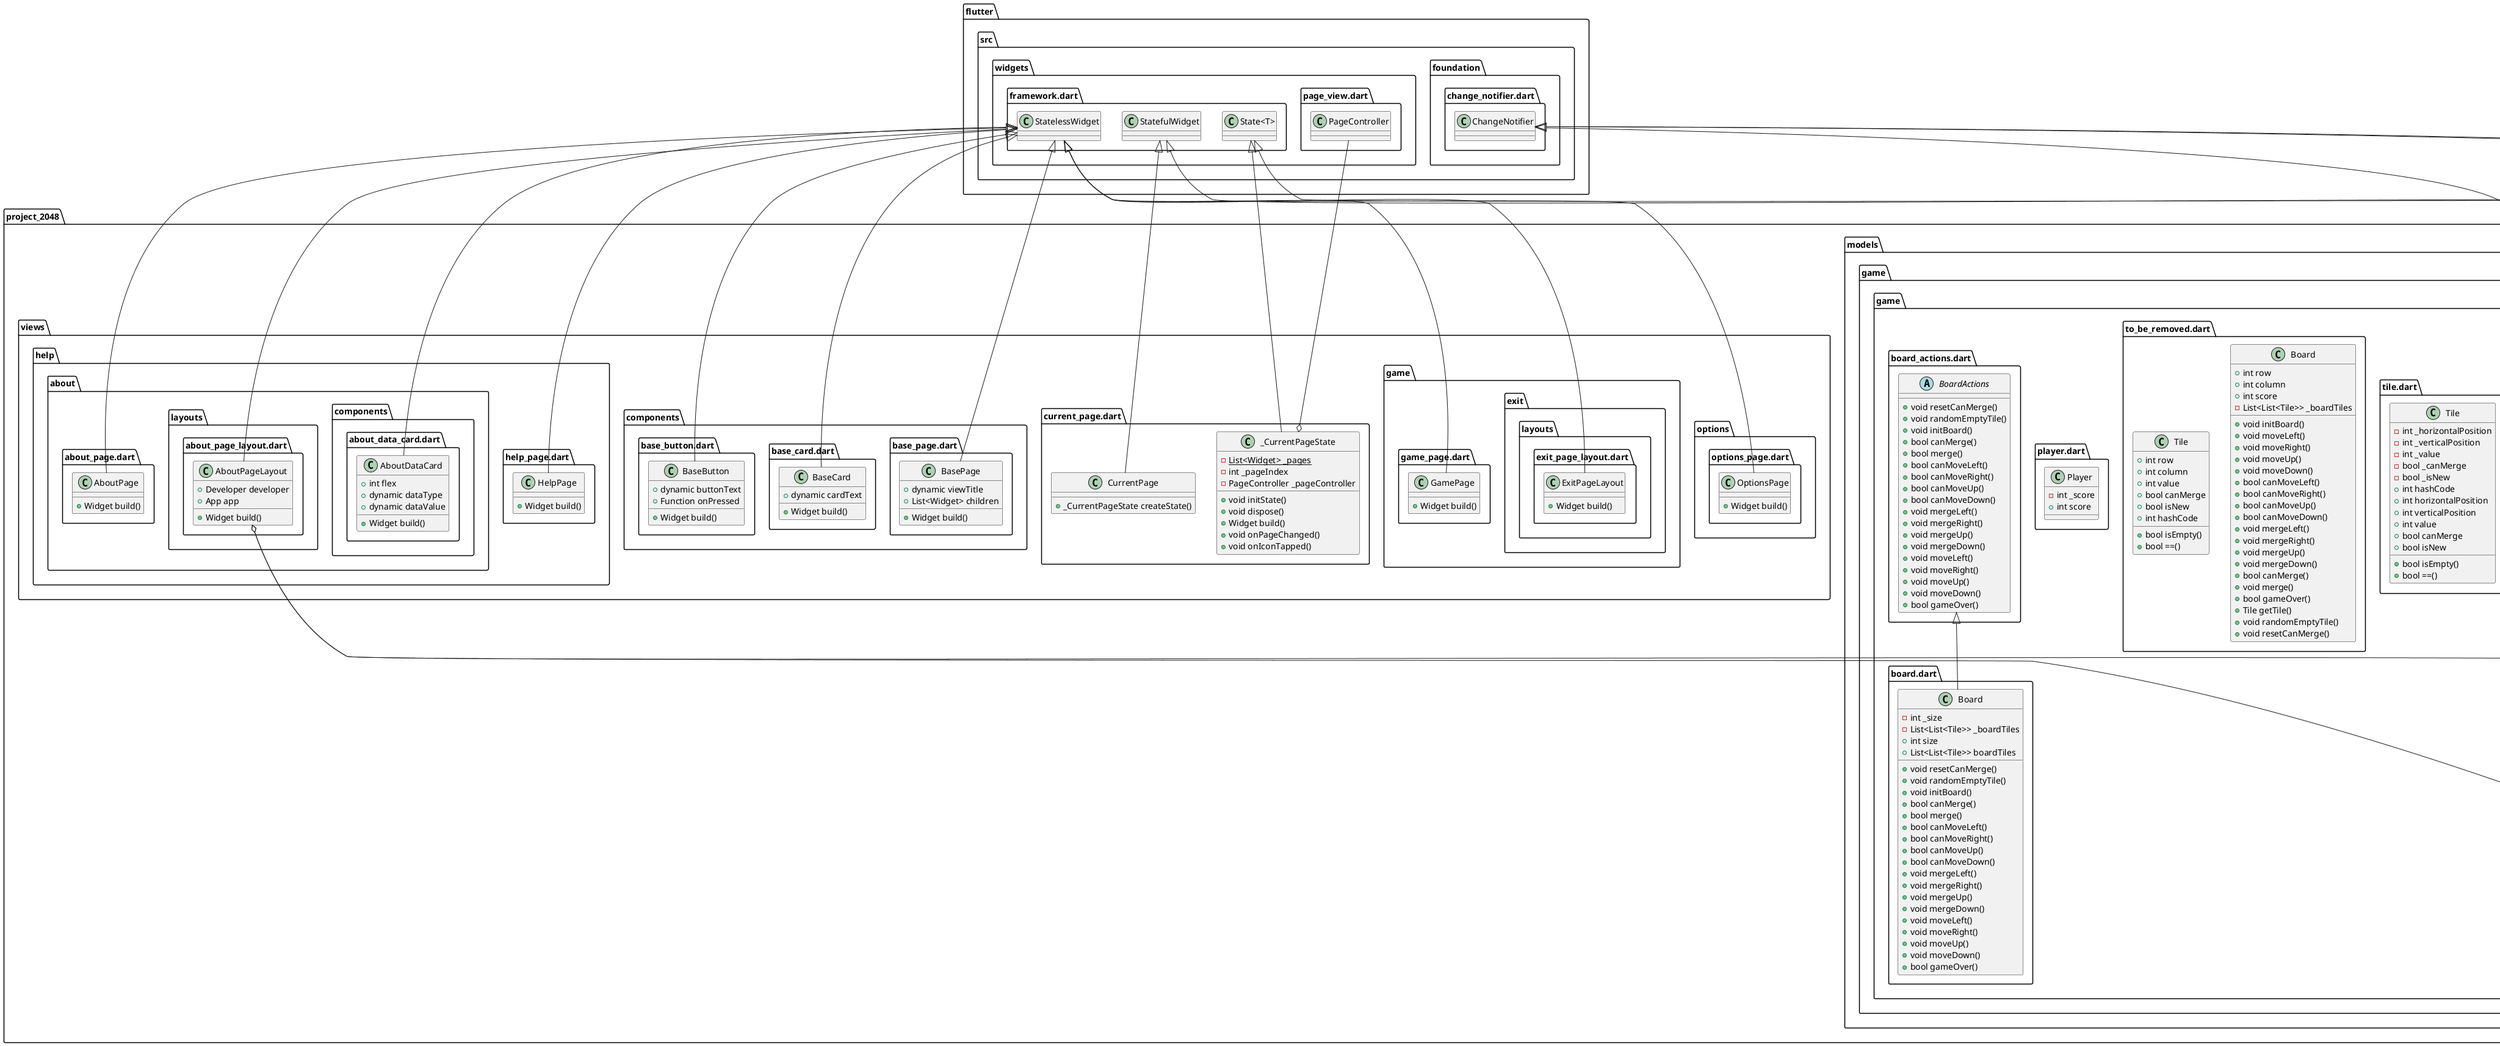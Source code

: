 @startuml
set namespaceSeparator ::

class "project_2048::models::game::game::tile.dart::Tile" {
  -int _horizontalPosition
  -int _verticalPosition
  -int _value
  -bool _canMerge
  -bool _isNew
  +int hashCode
  +int horizontalPosition
  +int verticalPosition
  +int value
  +bool canMerge
  +bool isNew
  +bool isEmpty()
  +bool ==()
}

class "project_2048::models::game::game::to_be_removed.dart::Board" {
  +int row
  +int column
  +int score
  -List<List<Tile>> _boardTiles
  +void initBoard()
  +void moveLeft()
  +void moveRight()
  +void moveUp()
  +void moveDown()
  +bool canMoveLeft()
  +bool canMoveRight()
  +bool canMoveUp()
  +bool canMoveDown()
  +void mergeLeft()
  +void mergeRight()
  +void mergeUp()
  +void mergeDown()
  +bool canMerge()
  +void merge()
  +bool gameOver()
  +Tile getTile()
  +void randomEmptyTile()
  +void resetCanMerge()
}

class "project_2048::models::game::game::to_be_removed.dart::Tile" {
  +int row
  +int column
  +int value
  +bool canMerge
  +bool isNew
  +int hashCode
  +bool isEmpty()
  +bool ==()
}

class "project_2048::models::game::game::player.dart::Player" {
  -int _score
  +int score
}

class "project_2048::models::game::game::board.dart::Board" {
  -int _size
  -List<List<Tile>> _boardTiles
  +int size
  +List<List<Tile>> boardTiles
  +void resetCanMerge()
  +void randomEmptyTile()
  +void initBoard()
  +bool canMerge()
  +bool merge()
  +bool canMoveLeft()
  +bool canMoveRight()
  +bool canMoveUp()
  +bool canMoveDown()
  +void mergeLeft()
  +void mergeRight()
  +void mergeUp()
  +void mergeDown()
  +void moveLeft()
  +void moveRight()
  +void moveUp()
  +void moveDown()
  +bool gameOver()
}

"project_2048::models::game::game::board_actions.dart::BoardActions" <|-- "project_2048::models::game::game::board.dart::Board"

abstract class "project_2048::models::game::game::board_actions.dart::BoardActions" {
  +void resetCanMerge()
  +void randomEmptyTile()
  +void initBoard()
  +bool canMerge()
  +bool merge()
  +bool canMoveLeft()
  +bool canMoveRight()
  +bool canMoveUp()
  +bool canMoveDown()
  +void mergeLeft()
  +void mergeRight()
  +void mergeUp()
  +void mergeDown()
  +void moveLeft()
  +void moveRight()
  +void moveUp()
  +void moveDown()
  +bool gameOver()
}

class "project_2048::models::help::about::about_model.dart::AboutModel" {
  +Developer developer
  +App app
}

"project_2048::models::help::about::about_model.dart::AboutModel" o-- "project_2048::models::help::about::developer.dart::Developer"
"project_2048::models::help::about::about_model.dart::AboutModel" o-- "project_2048::models::help::about::app.dart::App"
"flutter::src::foundation::change_notifier.dart::ChangeNotifier" <|-- "project_2048::models::help::about::about_model.dart::AboutModel"

class "project_2048::models::help::about::developer.dart::Developer" {
  +dynamic firstName
  +dynamic lastName
}

"flutter::src::foundation::change_notifier.dart::ChangeNotifier" <|-- "project_2048::models::help::about::developer.dart::Developer"

class "project_2048::models::help::about::app.dart::App" {
  +dynamic name
  +dynamic version
}

"flutter::src::foundation::change_notifier.dart::ChangeNotifier" <|-- "project_2048::models::help::about::app.dart::App"

class "project_2048::main.dart::Project2048" {
  +_Project2048State createState()
}

"flutter::src::widgets::framework.dart::StatefulWidget" <|-- "project_2048::main.dart::Project2048"

class "project_2048::main.dart::_Project2048State" {
  +Widget build()
}

"flutter::src::widgets::framework.dart::State<T>" <|-- "project_2048::main.dart::_Project2048State"

class "project_2048::controllers::help::about::about_controller.dart::AboutController" {
  +Developer developerGetter()
  +App appGetter()
}

class "project_2048::views::options::options_page.dart::OptionsPage" {
  +Widget build()
}

"flutter::src::widgets::framework.dart::StatelessWidget" <|-- "project_2048::views::options::options_page.dart::OptionsPage"

class "project_2048::views::game::exit::layouts::exit_page_layout.dart::ExitPageLayout" {
  +Widget build()
}

"flutter::src::widgets::framework.dart::StatelessWidget" <|-- "project_2048::views::game::exit::layouts::exit_page_layout.dart::ExitPageLayout"

class "project_2048::views::game::game_page.dart::GamePage" {
  +Widget build()
}

"flutter::src::widgets::framework.dart::StatelessWidget" <|-- "project_2048::views::game::game_page.dart::GamePage"

class "project_2048::views::current_page.dart::CurrentPage" {
  +_CurrentPageState createState()
}

"flutter::src::widgets::framework.dart::StatefulWidget" <|-- "project_2048::views::current_page.dart::CurrentPage"

class "project_2048::views::current_page.dart::_CurrentPageState" {
  {static} -List<Widget> _pages
  -int _pageIndex
  -PageController _pageController
  +void initState()
  +void dispose()
  +Widget build()
  +void onPageChanged()
  +void onIconTapped()
}

"project_2048::views::current_page.dart::_CurrentPageState" o-- "flutter::src::widgets::page_view.dart::PageController"
"flutter::src::widgets::framework.dart::State<T>" <|-- "project_2048::views::current_page.dart::_CurrentPageState"

class "project_2048::views::components::base_page.dart::BasePage" {
  +dynamic viewTitle
  +List<Widget> children
  +Widget build()
}

"flutter::src::widgets::framework.dart::StatelessWidget" <|-- "project_2048::views::components::base_page.dart::BasePage"

class "project_2048::views::components::base_card.dart::BaseCard" {
  +dynamic cardText
  +Widget build()
}

"flutter::src::widgets::framework.dart::StatelessWidget" <|-- "project_2048::views::components::base_card.dart::BaseCard"

class "project_2048::views::components::base_button.dart::BaseButton" {
  +dynamic buttonText
  +Function onPressed
  +Widget build()
}

"flutter::src::widgets::framework.dart::StatelessWidget" <|-- "project_2048::views::components::base_button.dart::BaseButton"

class "project_2048::views::help::help_page.dart::HelpPage" {
  +Widget build()
}

"flutter::src::widgets::framework.dart::StatelessWidget" <|-- "project_2048::views::help::help_page.dart::HelpPage"

class "project_2048::views::help::about::components::about_data_card.dart::AboutDataCard" {
  +int flex
  +dynamic dataType
  +dynamic dataValue
  +Widget build()
}

"flutter::src::widgets::framework.dart::StatelessWidget" <|-- "project_2048::views::help::about::components::about_data_card.dart::AboutDataCard"

class "project_2048::views::help::about::layouts::about_page_layout.dart::AboutPageLayout" {
  +Developer developer
  +App app
  +Widget build()
}

"project_2048::views::help::about::layouts::about_page_layout.dart::AboutPageLayout" o-- "project_2048::models::help::about::developer.dart::Developer"
"project_2048::views::help::about::layouts::about_page_layout.dart::AboutPageLayout" o-- "project_2048::models::help::about::app.dart::App"
"flutter::src::widgets::framework.dart::StatelessWidget" <|-- "project_2048::views::help::about::layouts::about_page_layout.dart::AboutPageLayout"

class "project_2048::views::help::about::about_page.dart::AboutPage" {
  +Widget build()
}

"flutter::src::widgets::framework.dart::StatelessWidget" <|-- "project_2048::views::help::about::about_page.dart::AboutPage"


@enduml